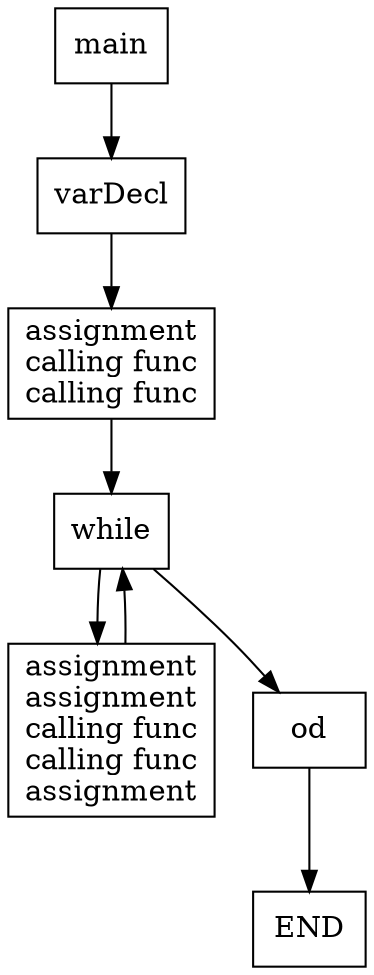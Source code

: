 digraph test031 {
node [shape=box]
611[label="main"]
611 -> 612
612[label="varDecl"]
612 -> 614
614[label="assignment
calling func
calling func"]
614 -> 617
617[label="while"]
617 -> 619
619[label="assignment
assignment
calling func
calling func
assignment"]
619 -> 617
617 -> 618
618[label="od"]
618 -> 624
624[label="END"]
}
